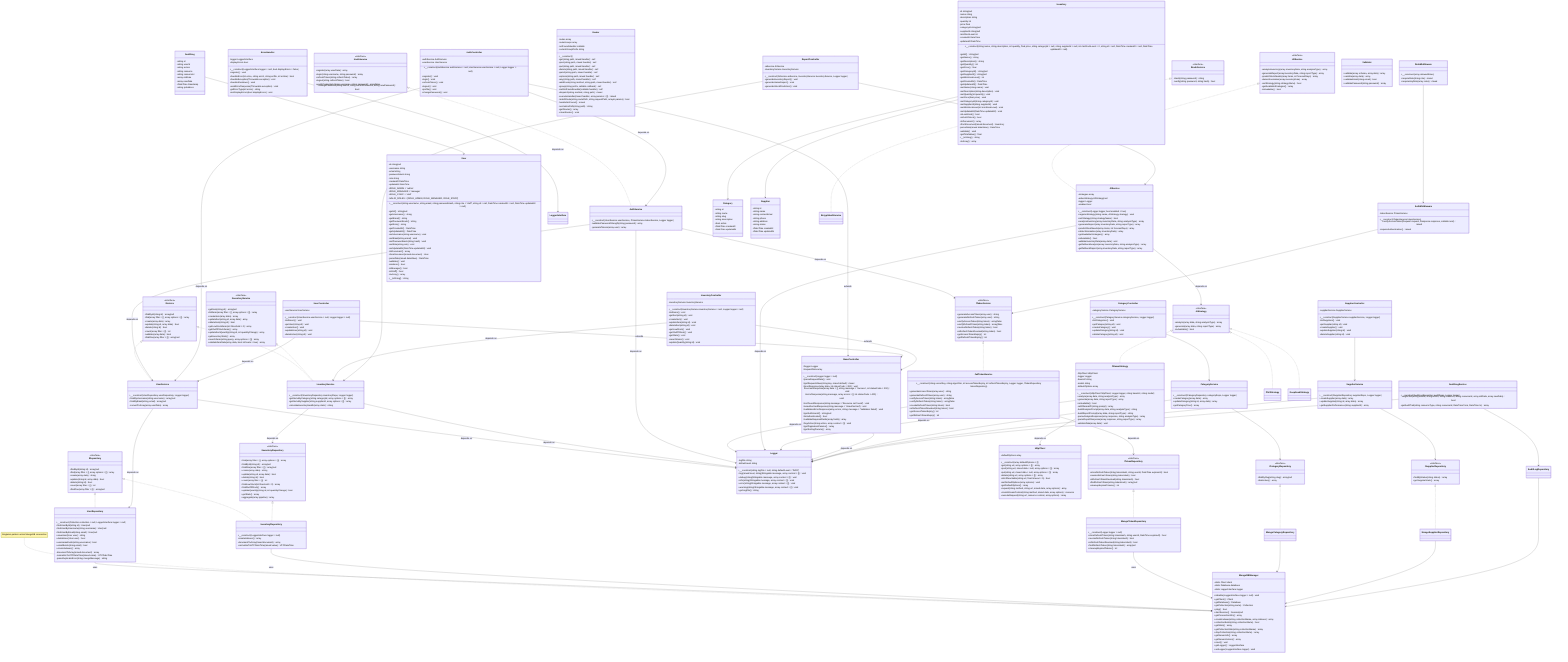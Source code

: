 classDiagram
    note for MongoDBManager "Singleton pattern untuk MongoDB connection"
    
    %% ========== Interfaces / Abstractions ==========
    class IRepository {
        <<interface>>
        +findById(string id) array|null
        +find(array filter = [], array options = []) array
        +create(array data) string
        +update(string id, array data) bool
        +delete(string id) bool
        +count(array filter = []) int
        +findOne(array filter = []) array|null
    }

    class IInventoryRepository {
        <<interface>>
        +find(array filter = [], array options = []) array
        +findById(string id) array|null
        +findOne(array filter = []) array|null
        +create(array data) string
        +update(string id, array data) bool
        +delete(string id) bool
        +count(array filter = []) int
        +findLowStock(int threshold = 0) array
        +findOutOfStock() array
        +updateQuantity(string id, int quantityChange) bool
        +getStats() array
        +aggregate(array pipeline) array
    }

    class IService {
        <<interface>>
        +findById(string id) array|null
        +find(array filter = [], array options = []) array
        +create(array data) array
        +update(string id, array data) bool
        +delete(string id) bool
        +count(array filter = []) int
        +validate(array data) bool
        +findOne(array filter = []) array|null
    }

    class IAuthService {
        <<interface>>
        +register(array userData) array
        +login(string username, string password) array
        +refreshToken(string refreshToken) array
        +logout(string refreshToken) bool
        +verifyCredentials(string username, string password) array|false
        +changePassword(string userId, string currentPassword, string newPassword) bool
    }

    class ITokenService {
        <<interface>>
        +generateAccessToken(array user) string
        +generateRefreshToken(array user) string
        +verifyAccessToken(string token) array|false
        +verifyRefreshToken(string token) array|false
        +revokeRefreshToken(string token) bool
        +isRefreshTokenRevoked(string token) bool
        +getAccessTokenExpiry() int
        +getRefreshTokenExpiry() int
    }

    class ITokenRepository {
        <<interface>>
        +storeRefreshToken(string tokenHash, string userId, DateTime expiresAt) bool
        +revokeRefreshToken(string tokenHash) bool
        +isRefreshTokenRevoked(string tokenHash) bool
        +findRefreshToken(string tokenHash) array|null
        +cleanupExpiredTokens() int
    }

    class IInventoryService {
        <<interface>>
        +getItem(string id) array|null
        +listItems(array filter = [], array options = []) array
        +createItem(array data) array
        +updateItem(string id, array data) array
        +deleteItem(string id) bool
        +getLowStockItems(int threshold = 0) array
        +getOutOfStockItems() array
        +updateItemQuantity(string id, int quantityChange) array
        +getInventoryStats() array
        +searchItems(string query, array options = []) array
        +validateItemData(array data, bool isCreate = true) array
    }

    class IAIService {
        <<interface>>
        +analyzeInventory(array inventoryData, string analysisType) array
        +generateReport(array inventoryData, string reportType) array
        +predictStockNeeds(array items, int forecastDays) array
        +detectAnomalies(array inventoryData) array
        +setStrategy(string strategyName) bool
        +getAvailableStrategies() array
        +isAvailable() bool
    }

    class AIStrategy {
        <<interface>>
        +analyze(array data, string analysisType) array
        +generate(array data, string reportType) array
        +isAvailable() bool
    }

    %% ========== Concrete Implementations ==========
    class UserRepository {
        +__construct(Collection collection = null, LoggerInterface logger = null)
        +findUserById(string id) User|null
        +findUserByUsername(string username) User|null
        +findUserByEmail(string email) User|null
        +saveUser(User user) string
        +deleteUser(User user) bool
        +usernameExists(string username) bool
        +emailExists(string email) bool
        +createIndexes() array
        -documentToArray(mixed document) array
        -normalizeToUTCDateTime(mixed value) UTCDateTime
        -parseDuplicateError(string mongoMessage) string
    }

    class InventoryRepository {
        +__construct(LoggerInterface logger = null)
        +createIndexes() array
        -documentToArray(mixed document) array
        -normalizeToUTCDateTime(mixed value) UTCDateTime
    }

    class MongoTokenRepository {
        +__construct(Logger logger = null)
        +storeRefreshToken(string tokenHash, string userId, DateTime expiresAt) bool
        +revokeRefreshToken(string tokenHash) bool
        +isRefreshTokenRevoked(string tokenHash) bool
        +findRefreshToken(string tokenHash) array|null
        +cleanupExpiredTokens() int
    }

    class MongoDBManager {
        -static Client client
        -static Database database
        -static LoggerInterface logger
        +initialize(LoggerInterface logger = null) void
        +getClient() Client
        +getDatabase() Database
        +getCollection(string name) Collection
        +ping() bool
        +startSession() Session|null
        +getConnectionInfo() array
        +createIndexes(string collectionName, array indexes) array
        +collectionExists(string collectionName) bool
        +getStats() array
        +getCollectionStats(string collectionName) array
        +dropCollection(string collectionName) array
        +getServerInfo() array
        +getServerVersion() array
        +reset() void
        +getLogger() LoggerInterface
        +setLogger(LoggerInterface logger) void
    }

    class UserService {
        +__construct(UserRepository userRepository, Logger logger)
        +findByUsername(string username) array|null
        +findByEmail(string email) array|null
        -convertToArray(array userData) array
    }

    class InventoryService {
        +__construct(IInventoryRepository inventoryRepo, Logger logger)
        +getItemsByCategory(string categoryId, array options = []) array
        +getItemsBySupplier(string supplierId, array options = []) array
        -calculateInventoryHealth(array stats) string
    }

    class AuthService {
        +__construct(UserService userService, ITokenService tokenService, Logger logger)
        +validatePasswordStrength(string password) array
        -generateTokens(array user) array
    }

    class JwtTokenService {
        +__construct(string secretKey, string algorithm, int accessTokenExpiry, int refreshTokenExpiry, Logger logger, ITokenRepository tokenRepository)
        +generateAccessToken(array user) string
        +generateRefreshToken(array user) string
        +verifyAccessToken(string token) array|false
        +verifyRefreshToken(string token) array|false
        +revokeRefreshToken(string token) bool
        +isRefreshTokenRevoked(string token) bool
        +getAccessTokenExpiry() int
        +getRefreshTokenExpiry() int
    }

    class AIService {
        -strategies array
        -activeStrategy AIStrategy|null
        -logger Logger
        -enabled bool
        +__construct(Logger logger, bool enabled = true)
        +registerStrategy(string name, AIStrategy strategy) void
        +setStrategy(string strategyName) bool
        +analyzeInventory(array inventoryData, string analysisType) array
        +generateReport(array inventoryData, string reportType) array
        +predictStockNeeds(array items, int forecastDays) array
        +detectAnomalies(array inventoryData) array
        +getAvailableStrategies() array
        +isAvailable() bool
        -validateInventoryData(array data) void
        -getFallbackAnalysis(array inventoryData, string analysisType) array
        -getFallbackReport(array inventoryData, string reportType) array
    }

    class OllamaStrategy {
        -httpClient HttpClient
        -logger Logger
        -baseUrl string
        -model string
        -defaultOptions array
        +__construct(HttpClient httpClient, Logger logger, string baseUrl, string model)
        +analyze(array data, string analysisType) array
        +generate(array data, string reportType) array
        +isAvailable() bool
        -callOllamaAPI(string prompt) array
        -buildAnalysisPrompt(array data, string analysisType) string
        -buildReportPrompt(array data, string reportType) string
        -parseAnalysisResponse(array response, string analysisType) array
        -parseReportResponse(array response, string reportType) array
        -validateData(array data) void
    }

    class BaseController {
        #logger Logger
        #requestData array
        +__construct(Logger logger = null)
        #parseRequestData() void
        #getRequestValue(string key, mixed default) mixed
        #jsonResponse(array data, int statusCode = 200) void
        #successResponse(array data = [], string message = 'Success', int statusCode = 200) void
        #errorResponse(string message, array errors = [], int statusCode = 400) void
        #notFoundResponse(string message = 'Resource not found') void
        #unauthorizedResponse(string message = 'Unauthorized') void
        #validationErrorResponse(array errors, string message = 'Validation failed') void
        #getAuthUserId() string|null
        #isAuthenticated() bool
        #validateRequiredFields(array fields) array
        #logAction(string action, array context = []) void
        #getPaginationParams() array
        #getSortingParams() array
    }

    class AuthController {
        -authService AuthService
        -userService UserService
        +__construct(AuthService authService = null, UserService userService = null, Logger logger = null)
        +register() void
        +login() void
        +refreshToken() void
        +logout() void
        +profile() void
        +changePassword() void
    }

    class UserController {
        -userService UserService
        +__construct(UserService userService = null, Logger logger = null)
        +listUsers() void
        +getUser(string id) void
        +createUser() void
        +updateUser(string id) void
        +deleteUser(string id) void
    }

    class InventoryController {
        -inventoryService InventoryService
        +__construct(InventoryService inventoryService = null, Logger logger = null)
        +listItems() void
        +getItem(string id) void
        +createItem() void
        +updateItem(string id) void
        +deleteItem(string id) void
        +getLowStock() void
        +getOutOfStock() void
        +getStats() void
        +searchItems() void
        +updateQuantity(string id) void
    }

    class ErrorHandler {
        -logger LoggerInterface
        -displayErrors bool
        +__construct(LoggerInterface logger = null, bool displayErrors = false)
        +register() void
        +handleError(int errno, string errstr, string errfile, int errline) bool
        +handleException(Throwable exception) void
        +handleShutdown() void
        -sendErrorResponse(Throwable exception) void
        -getErrorType(int errno) string
        +setDisplayErrors(bool displayErrors) void
    }

    class Router {
        -routes array
        -routeGroups array
        -notFoundHandler callable
        -currentGroupPrefix string
        +__construct()
        +get(string path, mixed handler) self
        +post(string path, mixed handler) self
        +put(string path, mixed handler) self
        +delete(string path, mixed handler) self
        +patch(string path, mixed handler) self
        +options(string path, mixed handler) self
        +any(string path, mixed handler) self
        +addRoute(string method, string path, mixed handler) self
        +group(string prefix, callable callback) self
        +setNotFoundHandler(callable handler) self
        +dispatch(string method, string path) mixed
        -executeHandler(mixed handler, array params = []) mixed
        -matchRoute(string routePath, string requestPath, array& params) bool
        -handleNotFound() mixed
        -normalizePath(string path) string
        +getRoutes() array
        +clearRoutes() void
    }

    class Logger {
        -logFile string
        -defaultLevel string
        +__construct(string logFile = null, string defaultLevel = 'INFO')
        +log(mixed level, string|Stringable message, array context = []) void
        +debug(string|Stringable message, array context = []) void
        +info(string|Stringable message, array context = []) void
        +error(string|Stringable message, array context = []) void
        +warning(string|Stringable message, array context = []) void
        +getLogFile() string
    }

    class HttpClient {
        -defaultOptions array
        +__construct(array defaultOptions = [])
        +get(string url, array options = []) array
        +post(string url, mixed data = null, array options = []) array
        +put(string url, mixed data = null, array options = []) array
        +delete(string url, array options = []) array
        +isUrlReachable(string url, float timeout = 5) bool
        +setDefaultOptions(array options) void
        +getDefaultOptions() array
        -request(string method, string url, mixed data, array options) array
        -createStreamContext(string method, mixed data, array options) resource
        -executeRequest(string url, resource context, array options) array
    }

    class User {
        -id string|null
        -username string
        -email string
        -passwordHash string
        -role string
        -createdAt DateTime
        -updatedAt DateTime
        +ROLE_ADMIN = 'admin'
        +ROLE_MANAGER = 'manager'
        +ROLE_STAFF = 'staff'
        +VALID_ROLES = [ROLE_ADMIN, ROLE_MANAGER, ROLE_STAFF]
        +__construct(string username, string email, string passwordHash, string role = 'staff', string id = null, DateTime createdAt = null, DateTime updatedAt = null)
        +getId() string|null
        +getUsername() string
        +getEmail() string
        +getPasswordHash() string
        +getRole() string
        +getCreatedAt() DateTime
        +getUpdatedAt() DateTime
        +setUsername(string username) void
        +setEmail(string email) void
        +setPasswordHash(string hash) void
        +setRole(string role) void
        +setUpdatedAt(DateTime updatedAt) void
        +toDocument() array
        +fromDocument(mixed document) User
        -parseDate(mixed dateValue) DateTime
        +validate() void
        +isAdmin() bool
        +isManager() bool
        +isStaff() bool
        +toArray() array
        +__toString() string
    }

    class Inventory {
        -id string|null
        -name string
        -description string
        -quantity int
        -price float
        -categoryId string|null
        -supplierId string|null
        -minStockLevel int
        -createdAt DateTime
        -updatedAt DateTime
        +__construct(string name, string description, int quantity, float price, string categoryId = null, string supplierId = null, int minStockLevel = 0, string id = null, DateTime createdAt = null, DateTime updatedAt = null)
        +getId() string|null
        +getName() string
        +getDescription() string
        +getQuantity() int
        +getPrice() float
        +getCategoryId() string|null
        +getSupplierId() string|null
        +getMinStockLevel() int
        +getCreatedAt() DateTime
        +getUpdatedAt() DateTime
        +setName(string name) void
        +setDescription(string description) void
        +setQuantity(int quantity) void
        +setPrice(float price) void
        +setCategoryId(string categoryId) void
        +setSupplierId(string supplierId) void
        +setMinStockLevel(int minStockLevel) void
        +setUpdatedAt(DateTime updatedAt) void
        +isLowStock() bool
        +isOutOfStock() bool
        +toDocument() array
        +fromDocument(mixed document) Inventory
        -parseDate(mixed dateValue) DateTime
        +validate() void
        +getTotalValue() float
        +__toString() string
        +toArray() array
    }

    %% ========== Relationships ==========
    IRepository <|.. UserRepository
    IRepository <|.. InventoryRepository
    IInventoryRepository <|.. InventoryRepository
    IService <|.. UserService
    IService <|.. InventoryService
    IAuthService <|.. AuthService
    IInventoryService <|.. InventoryService
    ITokenService <|.. JwtTokenService
    ITokenRepository <|.. MongoTokenRepository
    IAIService <|.. AIService
    AIStrategy <|.. OllamaStrategy
    
    UserRepository --> MongoDBManager : uses
    InventoryRepository --> MongoDBManager : uses
    MongoTokenRepository --> MongoDBManager : uses
    
    UserService --> UserRepository : depends on
    UserService --> Logger : depends on
    
    InventoryService --> IInventoryRepository : depends on
    InventoryService --> Logger : depends on
    
    AuthService --> UserService : depends on
    AuthService --> ITokenService : depends on
    AuthService --> Logger : depends on
    
    JwtTokenService --> ITokenRepository : depends on
    JwtTokenService --> Logger : depends on
    
    AIService --> AIStrategy : depends on
    AIService --> Logger : depends on
    
    OllamaStrategy --> HttpClient : depends on
    OllamaStrategy --> Logger : depends on
    
    AuthController --> AuthService : depends on
    AuthController --> UserService : depends on
    AuthController --> BaseController : extends
    
    UserController --> UserService : depends on
    UserController --> BaseController : extends

    InventoryController --> InventoryService : depends on
    InventoryController --> BaseController : extends
    
    BaseController --> Logger : depends on
    
    ErrorHandler --> LoggerInterface : depends on

    %% ========== Planned Components (Belum Diimplementasi) ==========
    class ICategoryRepository {
        <<interface>>
        +findBySlug(string slug) array|null
        +findActive() array
    }

    class ISupplierRepository {
        <<interface>>
        +findByStatus(string status) array
        +getSupplierStats() array
    }

    class IHashService {
        <<interface>>
        +hash(string password) string
        +verify(string password, string hash) bool
    }

    class CategoryService {
        +__construct(ICategoryRepository categoryRepo, Logger logger)
        +createCategory(array data) array
        +updateCategory(string id, array data) array
        +getCategoryTree() array
    }

    class SupplierService {
        +__construct(ISupplierRepository supplierRepo, Logger logger)
        +createSupplier(array data) array
        +updateSupplier(string id, array data) array
        +getSupplierPerformance(string supplierId) array
    }

    class AuditLogService {
        +__construct(AuditLogRepository auditRepo, Logger logger)
        +logAction(string userId, string action, string resource, string resourceId, array oldData, array newData) bool
        +getAuditTrail(string resourceType, string resourceId, DateTime from, DateTime to) array
    }

    class CategoryController {
        -categoryService CategoryService
        +__construct(CategoryService categoryService, Logger logger)
        +listCategories() void
        +getCategory(string id) void
        +createCategory() void
        +updateCategory(string id) void
        +deleteCategory(string id) void
    }

    class SupplierController {
        -supplierService SupplierService
        +__construct(SupplierService supplierService, Logger logger)
        +listSuppliers() void
        +getSupplier(string id) void
        +createSupplier() void
        +updateSupplier(string id) void
        +deleteSupplier(string id) void
    }

    class ReportController {
        -aiService AIService
        -inventoryService InventoryService
        +__construct(AIService aiService, InventoryService inventoryService, Logger logger)
        +generateInventoryReport() void
        +generateSalesReport() void
        +generateStockPrediction() void
    }

    class AuthMiddleware {
        -tokenService ITokenService
        +__construct(ITokenService tokenService)
        +verifyAccessToken(Request request, Response response, callable next) mixed
        +requireAuthentication() mixed
    }
    
    class RoleMiddleware {
        +__construct(array allowedRoles)
        +requireRole(string role) mixed
        +requireAnyRole(array roles) mixed
    }
    
    class Validator {
        +validate(array schema, array data) array
        +sanitize(array data) array
        +validateEmail(string email) bool
        +validatePassword(string password) array
    }

    class Category {
        +string id
        +string name
        +string slug
        +string description
        +bool active
        +DateTime createdAt
        +DateTime updatedAt
    }

    class Supplier {
        +string id
        +string name
        +string contactEmail
        +string phone
        +string address
        +string status
        +DateTime createdAt
        +DateTime updatedAt
    }

    class AuditLog {
        +string id
        +string userId
        +string action
        +string resource
        +string resourceId
        +array oldData
        +array newData
        +DateTime timestamp
        +string ipAddress
    }

    %% ========== Future Relationships ==========
    ICategoryRepository <|.. MongoCategoryRepository
    ISupplierRepository <|.. MongoSupplierRepository
    IHashService <|.. BcryptHashService
    AIStrategy <|.. Phi3Strategy
    AIStrategy <|.. DeepSeekStrategy

    CategoryController --> CategoryService
    SupplierController --> SupplierService
    ReportController --> AIService
    ReportController --> InventoryService

    CategoryService --> ICategoryRepository
    SupplierService --> ISupplierRepository
    AuditLogService --> AuditLogRepository

    Inventory --> Category
    Inventory --> Supplier
    AuditLog --> User

    MongoCategoryRepository --> MongoDBManager
    MongoSupplierRepository --> MongoDBManager
    AuditLogRepository --> MongoDBManager

    CategoryService --> Logger
    SupplierService --> Logger
    AuditLogService --> Logger

    AuthMiddleware --> ITokenService
    RoleMiddleware --> AuthMiddleware